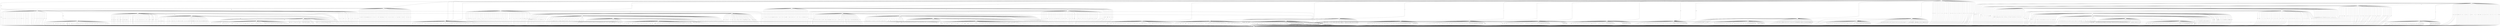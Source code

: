 digraph {
    0 [ label = "d" ]
    1 [ label = "l" ]
    2 [ label = "J" ]
    3 [ label = "e" ]
    4 [ label = "b" ]
    5 [ label = "a" ]
    6 [peripheries=2,  label = "A" ]
    7 [ label = "_" ]
    8 [ label = "^" ]
    9 [ label = "L" ]
    10 [ label = "X" ]
    11 [ label = "S" ]
    12 [ label = "f" ]
    13 [ label = "H" ]
    14 [ label = "E" ]
    15 [ label = "F" ]
    16 [ label = "K" ]
    17 [ label = "`" ]
    18 [ label = "j" ]
    19 [ label = "i" ]
    20 [ label = "V" ]
    21 [ label = "\\" ]
    22 [ label = "W" ]
    23 [ label = "O" ]
    24 [ label = "G" ]
    25 [ label = "N" ]
    26 [ label = "R" ]
    27 [ label = "I" ]
    28 [ label = "c" ]
    29 [ label = "k" ]
    30 [ label = "P" ]
    31 [ label = "T" ]
    32 [ label = "[" ]
    33 [ label = "D" ]
    34 [ label = "h" ]
    35 [ label = "g" ]
    36 [ label = "C" ]
    37 [ label = "U" ]
    38 [ label = "Z" ]
    39 [ label = "Y" ]
    40 [ label = "]" ]
    41 [ label = "M" ]
    42 [ label = "Q" ]
    43 [ label = "B" ]
    0 -> 1 [ label = "f" ]
    0 -> 1 [ label = "o" ]
    0 -> 1 [ label = "6" ]
    0 -> 1 [ label = "=" ]
    0 -> 1 [ label = "14" ]
    0 -> 1 [ label = "9" ]
    0 -> 1 [ label = "A-Z" ]
    0 -> 1 [ label = "n" ]
    0 -> 1 [ label = "	" ]
    0 -> 1 [ label = ";" ]
    0 -> 1 [ label = ")" ]
    0 -> 2 [ label = "0-9" ]
    0 -> 1 [ label = "11" ]
    0 -> 1 [ label = "/" ]
    0 -> 3 [ label = "-" ]
    0 -> 1 [ label = "4" ]
    0 -> 1 [ label = "i" ]
    0 -> 1 [ label = "l" ]
    0 -> 1 [ label = "\l" ]
    0 -> 1 [ label = "}" ]
    0 -> 1 [ label = "15" ]
    0 -> 1 [ label = "w" ]
    0 -> 1 [ label = "s" ]
    0 -> 1 [ label = "M" ]
    0 -> 1 [ label = " " ]
    0 -> 1 [ label = "r" ]
    0 -> 1 [ label = "{" ]
    0 -> 1 [ label = "2" ]
    0 -> 1 [ label = "5" ]
    0 -> 1 [ label = "3" ]
    0 -> 1 [ label = "17" ]
    0 -> 1 [ label = "(" ]
    0 -> 1 [ label = "h" ]
    0 -> 1 [ label = "16" ]
    0 -> 1 [ label = "13" ]
    0 -> 1 [ label = "." ]
    0 -> 1 [ label = "8" ]
    0 -> 1 [ label = "_" ]
    0 -> 1 [ label = "12" ]
    0 -> 1 [ label = "\"" ]
    0 -> 1 [ label = "7" ]
    0 -> 1 [ label = "e" ]
    0 -> 1 [ label = "t" ]
    0 -> 1 [ label = "g" ]
    0 -> 1 [ label = "10" ]
    0 -> 1 [ label = "a-z" ]
    0 -> 1 [ label = "u" ]
    0 -> 1 [ label = "0" ]
    0 -> 1 [ label = "E" ]
    0 -> 1 [ label = "1" ]
    2 -> 1 [ label = "M" ]
    2 -> 1 [ label = "6" ]
    2 -> 1 [ label = "{" ]
    2 -> 1 [ label = "2" ]
    2 -> 1 [ label = "/" ]
    2 -> 1 [ label = "13" ]
    2 -> 6 [ label = "3" ]
    2 -> 1 [ label = "=" ]
    2 -> 1 [ label = "7" ]
    2 -> 1 [ label = "9" ]
    2 -> 1 [ label = "a-z" ]
    2 -> 1 [ label = "4" ]
    2 -> 1 [ label = "0" ]
    2 -> 1 [ label = "E" ]
    2 -> 1 [ label = "\"" ]
    2 -> 1 [ label = "8" ]
    2 -> 1 [ label = "h" ]
    2 -> 1 [ label = "n" ]
    2 -> 1 [ label = "17" ]
    2 -> 1 [ label = "w" ]
    2 -> 1 [ label = "g" ]
    2 -> 1 [ label = "11" ]
    2 -> 1 [ label = "(" ]
    2 -> 1 [ label = "	" ]
    2 -> 1 [ label = "s" ]
    2 -> 1 [ label = "f" ]
    2 -> 1 [ label = "\l" ]
    2 -> 1 [ label = ")" ]
    2 -> 1 [ label = "o" ]
    2 -> 1 [ label = "10" ]
    2 -> 1 [ label = " " ]
    2 -> 1 [ label = "i" ]
    2 -> 1 [ label = "t" ]
    2 -> 1 [ label = "_" ]
    2 -> 1 [ label = "16" ]
    2 -> 1 [ label = "A-Z" ]
    2 -> 1 [ label = "14" ]
    2 -> 1 [ label = "u" ]
    2 -> 1 [ label = "r" ]
    2 -> 1 [ label = "15" ]
    2 -> 1 [ label = "e" ]
    2 -> 1 [ label = "-" ]
    2 -> 1 [ label = "l" ]
    2 -> 1 [ label = "12" ]
    2 -> 1 [ label = "1" ]
    2 -> 1 [ label = ";" ]
    2 -> 1 [ label = "5" ]
    2 -> 1 [ label = "." ]
    2 -> 1 [ label = "}" ]
    2 -> 2 [ label = "0-9" ]
    3 -> 1 [ label = "h" ]
    3 -> 1 [ label = "E" ]
    3 -> 1 [ label = "l" ]
    3 -> 1 [ label = "." ]
    3 -> 1 [ label = "_" ]
    3 -> 1 [ label = "\l" ]
    3 -> 1 [ label = "6" ]
    3 -> 1 [ label = "9" ]
    3 -> 1 [ label = "2" ]
    3 -> 1 [ label = "17" ]
    3 -> 1 [ label = "8" ]
    3 -> 1 [ label = "14" ]
    3 -> 1 [ label = "11" ]
    3 -> 2 [ label = "0-9" ]
    3 -> 1 [ label = "\"" ]
    3 -> 1 [ label = "13" ]
    3 -> 1 [ label = "5" ]
    3 -> 1 [ label = ")" ]
    3 -> 1 [ label = "f" ]
    3 -> 1 [ label = "o" ]
    3 -> 1 [ label = "i" ]
    3 -> 1 [ label = "r" ]
    3 -> 1 [ label = "(" ]
    3 -> 1 [ label = "{" ]
    3 -> 1 [ label = "/" ]
    3 -> 1 [ label = "t" ]
    3 -> 1 [ label = "A-Z" ]
    3 -> 1 [ label = "n" ]
    3 -> 1 [ label = "10" ]
    3 -> 1 [ label = " " ]
    3 -> 1 [ label = "7" ]
    3 -> 1 [ label = "a-z" ]
    3 -> 1 [ label = "e" ]
    3 -> 1 [ label = "M" ]
    3 -> 1 [ label = "-" ]
    3 -> 1 [ label = "3" ]
    3 -> 1 [ label = "1" ]
    3 -> 1 [ label = "u" ]
    3 -> 1 [ label = "12" ]
    3 -> 1 [ label = "g" ]
    3 -> 1 [ label = "15" ]
    3 -> 1 [ label = "4" ]
    3 -> 1 [ label = "s" ]
    3 -> 1 [ label = "=" ]
    3 -> 1 [ label = "16" ]
    3 -> 1 [ label = "0" ]
    3 -> 1 [ label = "	" ]
    3 -> 1 [ label = "}" ]
    3 -> 1 [ label = ";" ]
    3 -> 1 [ label = "w" ]
    4 -> 1 [ label = "13" ]
    4 -> 1 [ label = "8" ]
    4 -> 1 [ label = "14" ]
    4 -> 1 [ label = "A-Z" ]
    4 -> 1 [ label = "-" ]
    4 -> 1 [ label = "10" ]
    4 -> 1 [ label = "w" ]
    4 -> 1 [ label = "t" ]
    4 -> 1 [ label = "e" ]
    4 -> 1 [ label = "1" ]
    4 -> 1 [ label = ")" ]
    4 -> 1 [ label = "s" ]
    4 -> 1 [ label = "2" ]
    4 -> 1 [ label = "11" ]
    4 -> 1 [ label = "\l" ]
    4 -> 1 [ label = "4" ]
    4 -> 1 [ label = "o" ]
    4 -> 1 [ label = "E" ]
    4 -> 1 [ label = "(" ]
    4 -> 1 [ label = "5" ]
    4 -> 1 [ label = "=" ]
    4 -> 1 [ label = "l" ]
    4 -> 1 [ label = "6" ]
    4 -> 1 [ label = "17" ]
    4 -> 1 [ label = "h" ]
    4 -> 1 [ label = "f" ]
    4 -> 1 [ label = "12" ]
    4 -> 1 [ label = "_" ]
    4 -> 1 [ label = "a-z" ]
    4 -> 1 [ label = "g" ]
    4 -> 1 [ label = "	" ]
    4 -> 1 [ label = "0" ]
    4 -> 1 [ label = "3" ]
    4 -> 1 [ label = "15" ]
    4 -> 5 [ label = "n" ]
    4 -> 1 [ label = "9" ]
    4 -> 1 [ label = ";" ]
    4 -> 1 [ label = "r" ]
    4 -> 1 [ label = "M" ]
    4 -> 1 [ label = "i" ]
    4 -> 1 [ label = "u" ]
    4 -> 1 [ label = " " ]
    4 -> 1 [ label = "7" ]
    4 -> 1 [ label = "/" ]
    4 -> 1 [ label = "}" ]
    4 -> 1 [ label = "16" ]
    4 -> 1 [ label = "0-9" ]
    4 -> 1 [ label = "." ]
    4 -> 1 [ label = "\"" ]
    4 -> 1 [ label = "{" ]
    5 -> 1 [ label = "l" ]
    5 -> 1 [ label = "=" ]
    5 -> 1 [ label = "M" ]
    5 -> 1 [ label = "16" ]
    5 -> 1 [ label = "15" ]
    5 -> 1 [ label = "11" ]
    5 -> 1 [ label = "17" ]
    5 -> 1 [ label = "\"" ]
    5 -> 1 [ label = "h" ]
    5 -> 1 [ label = "14" ]
    5 -> 1 [ label = "e" ]
    5 -> 1 [ label = "(" ]
    5 -> 1 [ label = "t" ]
    5 -> 1 [ label = "4" ]
    5 -> 1 [ label = "\l" ]
    5 -> 1 [ label = "-" ]
    5 -> 1 [ label = "s" ]
    5 -> 1 [ label = "r" ]
    5 -> 1 [ label = "{" ]
    5 -> 1 [ label = "	" ]
    5 -> 1 [ label = " " ]
    5 -> 1 [ label = "f" ]
    5 -> 1 [ label = "}" ]
    5 -> 1 [ label = "A-Z" ]
    5 -> 1 [ label = "." ]
    5 -> 1 [ label = "0-9" ]
    5 -> 1 [ label = "6" ]
    5 -> 1 [ label = "12" ]
    5 -> 1 [ label = "2" ]
    5 -> 1 [ label = "u" ]
    5 -> 1 [ label = "10" ]
    5 -> 1 [ label = ";" ]
    5 -> 1 [ label = "8" ]
    5 -> 1 [ label = "a-z" ]
    5 -> 1 [ label = "_" ]
    5 -> 1 [ label = ")" ]
    5 -> 1 [ label = "w" ]
    5 -> 17 [ label = "o" ]
    5 -> 1 [ label = "E" ]
    5 -> 1 [ label = "7" ]
    5 -> 1 [ label = "g" ]
    5 -> 1 [ label = "9" ]
    5 -> 1 [ label = "13" ]
    5 -> 1 [ label = "/" ]
    5 -> 1 [ label = "1" ]
    5 -> 1 [ label = "0" ]
    5 -> 1 [ label = "n" ]
    5 -> 1 [ label = "3" ]
    5 -> 1 [ label = "i" ]
    5 -> 1 [ label = "5" ]
    6 -> 1 [ label = "6" ]
    6 -> 1 [ label = "1" ]
    6 -> 1 [ label = "	" ]
    6 -> 1 [ label = "5" ]
    6 -> 1 [ label = ";" ]
    6 -> 1 [ label = "\"" ]
    6 -> 1 [ label = "13" ]
    6 -> 1 [ label = "14" ]
    6 -> 1 [ label = "11" ]
    6 -> 1 [ label = "0" ]
    6 -> 1 [ label = "e" ]
    6 -> 1 [ label = "-" ]
    6 -> 1 [ label = "=" ]
    6 -> 1 [ label = "a-z" ]
    6 -> 1 [ label = "}" ]
    6 -> 1 [ label = "\l" ]
    6 -> 1 [ label = "n" ]
    6 -> 1 [ label = "(" ]
    6 -> 1 [ label = "_" ]
    6 -> 1 [ label = "8" ]
    6 -> 1 [ label = "w" ]
    6 -> 1 [ label = "t" ]
    6 -> 1 [ label = "9" ]
    6 -> 1 [ label = "i" ]
    6 -> 1 [ label = "." ]
    6 -> 1 [ label = "2" ]
    6 -> 1 [ label = "o" ]
    6 -> 1 [ label = "E" ]
    6 -> 1 [ label = "/" ]
    6 -> 1 [ label = "s" ]
    6 -> 1 [ label = "16" ]
    6 -> 1 [ label = "10" ]
    6 -> 1 [ label = "17" ]
    6 -> 1 [ label = "3" ]
    6 -> 1 [ label = "A-Z" ]
    6 -> 1 [ label = " " ]
    6 -> 1 [ label = "h" ]
    6 -> 1 [ label = "l" ]
    6 -> 1 [ label = "{" ]
    6 -> 1 [ label = "r" ]
    6 -> 1 [ label = ")" ]
    6 -> 1 [ label = "g" ]
    6 -> 1 [ label = "M" ]
    6 -> 1 [ label = "4" ]
    6 -> 1 [ label = "f" ]
    6 -> 1 [ label = "7" ]
    6 -> 1 [ label = "12" ]
    6 -> 1 [ label = "0-9" ]
    6 -> 1 [ label = "15" ]
    6 -> 1 [ label = "u" ]
    7 -> 1 [ label = "\l" ]
    7 -> 1 [ label = "s" ]
    7 -> 1 [ label = "f" ]
    7 -> 1 [ label = "12" ]
    7 -> 1 [ label = "	" ]
    7 -> 1 [ label = " " ]
    7 -> 1 [ label = "u" ]
    7 -> 1 [ label = "16" ]
    7 -> 1 [ label = "8" ]
    7 -> 1 [ label = "n" ]
    7 -> 1 [ label = "}" ]
    7 -> 1 [ label = "r" ]
    7 -> 1 [ label = "(" ]
    7 -> 1 [ label = "t" ]
    7 -> 1 [ label = "10" ]
    7 -> 1 [ label = "6" ]
    7 -> 1 [ label = "A-Z" ]
    7 -> 1 [ label = "\"" ]
    7 -> 1 [ label = "o" ]
    7 -> 1 [ label = "15" ]
    7 -> 1 [ label = "0-9" ]
    7 -> 1 [ label = "g" ]
    7 -> 1 [ label = "11" ]
    7 -> 1 [ label = "14" ]
    7 -> 1 [ label = "1" ]
    7 -> 1 [ label = "13" ]
    7 -> 1 [ label = ";" ]
    7 -> 1 [ label = "_" ]
    7 -> 1 [ label = "." ]
    7 -> 1 [ label = "{" ]
    7 -> 1 [ label = "E" ]
    7 -> 1 [ label = "l" ]
    7 -> 1 [ label = "-" ]
    7 -> 1 [ label = "4" ]
    7 -> 1 [ label = "0" ]
    7 -> 1 [ label = "h" ]
    7 -> 1 [ label = "a-z" ]
    7 -> 1 [ label = "7" ]
    7 -> 1 [ label = "2" ]
    7 -> 1 [ label = "i" ]
    7 -> 1 [ label = "=" ]
    7 -> 1 [ label = "/" ]
    7 -> 1 [ label = "w" ]
    7 -> 1 [ label = ")" ]
    7 -> 1 [ label = "9" ]
    7 -> 1 [ label = "M" ]
    7 -> 1 [ label = "5" ]
    7 -> 1 [ label = "3" ]
    7 -> 8 [ label = "e" ]
    7 -> 1 [ label = "17" ]
    8 -> 1 [ label = "E" ]
    8 -> 1 [ label = "10" ]
    8 -> 1 [ label = "2" ]
    8 -> 1 [ label = "{" ]
    8 -> 1 [ label = "i" ]
    8 -> 1 [ label = "=" ]
    8 -> 1 [ label = "12" ]
    8 -> 1 [ label = "w" ]
    8 -> 1 [ label = "\"" ]
    8 -> 1 [ label = "/" ]
    8 -> 1 [ label = "0" ]
    8 -> 1 [ label = "9" ]
    8 -> 1 [ label = "n" ]
    8 -> 1 [ label = "1" ]
    8 -> 1 [ label = "15" ]
    8 -> 1 [ label = "h" ]
    8 -> 1 [ label = "14" ]
    8 -> 1 [ label = "\l" ]
    8 -> 1 [ label = "s" ]
    8 -> 1 [ label = "	" ]
    8 -> 1 [ label = "e" ]
    8 -> 1 [ label = "5" ]
    8 -> 1 [ label = "11" ]
    8 -> 1 [ label = "o" ]
    8 -> 1 [ label = "17" ]
    8 -> 1 [ label = "u" ]
    8 -> 1 [ label = "t" ]
    8 -> 1 [ label = "}" ]
    8 -> 1 [ label = "(" ]
    8 -> 1 [ label = "6" ]
    8 -> 40 [ label = "M" ]
    8 -> 1 [ label = "7" ]
    8 -> 1 [ label = "_" ]
    8 -> 1 [ label = "4" ]
    8 -> 1 [ label = "-" ]
    8 -> 1 [ label = "g" ]
    8 -> 1 [ label = "r" ]
    8 -> 1 [ label = ")" ]
    8 -> 1 [ label = "a-z" ]
    8 -> 1 [ label = "A-Z" ]
    8 -> 1 [ label = "." ]
    8 -> 1 [ label = ";" ]
    8 -> 1 [ label = "16" ]
    8 -> 1 [ label = "3" ]
    8 -> 1 [ label = "l" ]
    8 -> 1 [ label = "0-9" ]
    8 -> 1 [ label = "f" ]
    8 -> 1 [ label = " " ]
    8 -> 1 [ label = "13" ]
    8 -> 1 [ label = "8" ]
    9 -> 1 [ label = "i" ]
    9 -> 1 [ label = "o" ]
    9 -> 1 [ label = "9" ]
    9 -> 1 [ label = "1" ]
    9 -> 1 [ label = "6" ]
    9 -> 1 [ label = "\"" ]
    9 -> 1 [ label = "u" ]
    9 -> 1 [ label = "M" ]
    9 -> 1 [ label = "4" ]
    9 -> 1 [ label = ")" ]
    9 -> 1 [ label = "\l" ]
    9 -> 1 [ label = "r" ]
    9 -> 1 [ label = "13" ]
    9 -> 1 [ label = "l" ]
    9 -> 1 [ label = "8" ]
    9 -> 1 [ label = "g" ]
    9 -> 1 [ label = "10" ]
    9 -> 9 [ label = "s" ]
    9 -> 1 [ label = "w" ]
    9 -> 1 [ label = "2" ]
    9 -> 1 [ label = "e" ]
    9 -> 1 [ label = "0" ]
    9 -> 1 [ label = "(" ]
    9 -> 1 [ label = "t" ]
    9 -> 1 [ label = "12" ]
    9 -> 1 [ label = ";" ]
    9 -> 1 [ label = "11" ]
    9 -> 1 [ label = "/" ]
    9 -> 1 [ label = "5" ]
    9 -> 1 [ label = "15" ]
    9 -> 6 [ label = "17" ]
    9 -> 1 [ label = "16" ]
    9 -> 1 [ label = "0-9" ]
    9 -> 1 [ label = "3" ]
    9 -> 1 [ label = "." ]
    9 -> 9 [ label = "	" ]
    9 -> 1 [ label = "h" ]
    9 -> 1 [ label = "A-Z" ]
    9 -> 9 [ label = " " ]
    9 -> 1 [ label = "}" ]
    9 -> 1 [ label = "{" ]
    9 -> 1 [ label = "f" ]
    9 -> 1 [ label = "=" ]
    9 -> 1 [ label = "14" ]
    9 -> 1 [ label = "a-z" ]
    9 -> 1 [ label = "_" ]
    9 -> 1 [ label = "n" ]
    9 -> 1 [ label = "-" ]
    9 -> 1 [ label = "7" ]
    9 -> 1 [ label = "E" ]
    10 -> 1 [ label = "15" ]
    10 -> 1 [ label = "	" ]
    10 -> 1 [ label = "5" ]
    10 -> 1 [ label = "u" ]
    10 -> 1 [ label = "}" ]
    10 -> 1 [ label = "0-9" ]
    10 -> 1 [ label = "r" ]
    10 -> 1 [ label = "E" ]
    10 -> 1 [ label = "6" ]
    10 -> 1 [ label = "a-z" ]
    10 -> 1 [ label = "o" ]
    10 -> 1 [ label = "n" ]
    10 -> 1 [ label = "13" ]
    10 -> 1 [ label = "7" ]
    10 -> 1 [ label = "-" ]
    10 -> 1 [ label = ")" ]
    10 -> 1 [ label = "." ]
    10 -> 1 [ label = ";" ]
    10 -> 1 [ label = "s" ]
    10 -> 1 [ label = "4" ]
    10 -> 1 [ label = "w" ]
    10 -> 1 [ label = "/" ]
    10 -> 1 [ label = "M" ]
    10 -> 1 [ label = "g" ]
    10 -> 1 [ label = "_" ]
    10 -> 1 [ label = "(" ]
    10 -> 1 [ label = "11" ]
    10 -> 1 [ label = "9" ]
    10 -> 1 [ label = "16" ]
    10 -> 1 [ label = "8" ]
    10 -> 1 [ label = "14" ]
    10 -> 1 [ label = "i" ]
    10 -> 1 [ label = "17" ]
    10 -> 1 [ label = " " ]
    10 -> 1 [ label = "0" ]
    10 -> 1 [ label = "\"" ]
    10 -> 1 [ label = "h" ]
    10 -> 1 [ label = "t" ]
    10 -> 1 [ label = "\l" ]
    10 -> 1 [ label = "12" ]
    10 -> 1 [ label = "1" ]
    10 -> 1 [ label = "=" ]
    10 -> 1 [ label = "{" ]
    10 -> 1 [ label = "l" ]
    10 -> 1 [ label = "A-Z" ]
    10 -> 11 [ label = "e" ]
    10 -> 1 [ label = "2" ]
    10 -> 1 [ label = "3" ]
    10 -> 1 [ label = "10" ]
    10 -> 1 [ label = "f" ]
    11 -> 1 [ label = "13" ]
    11 -> 1 [ label = "5" ]
    11 -> 1 [ label = "=" ]
    11 -> 1 [ label = "e" ]
    11 -> 1 [ label = "/" ]
    11 -> 1 [ label = "14" ]
    11 -> 1 [ label = "i" ]
    11 -> 1 [ label = "s" ]
    11 -> 1 [ label = "2" ]
    11 -> 1 [ label = "11" ]
    11 -> 1 [ label = "E" ]
    11 -> 1 [ label = " " ]
    11 -> 1 [ label = "_" ]
    11 -> 1 [ label = "{" ]
    11 -> 1 [ label = "1" ]
    11 -> 1 [ label = "9" ]
    11 -> 1 [ label = "4" ]
    11 -> 1 [ label = "0" ]
    11 -> 1 [ label = "}" ]
    11 -> 1 [ label = "l" ]
    11 -> 1 [ label = "0-9" ]
    11 -> 1 [ label = "t" ]
    11 -> 1 [ label = "." ]
    11 -> 1 [ label = "n" ]
    11 -> 1 [ label = "17" ]
    11 -> 1 [ label = ")" ]
    11 -> 1 [ label = "o" ]
    11 -> 1 [ label = "u" ]
    11 -> 1 [ label = "7" ]
    11 -> 6 [ label = "6" ]
    11 -> 1 [ label = "12" ]
    11 -> 1 [ label = "A-Z" ]
    11 -> 1 [ label = "	" ]
    11 -> 1 [ label = "h" ]
    11 -> 1 [ label = "\"" ]
    11 -> 1 [ label = "-" ]
    11 -> 1 [ label = "\l" ]
    11 -> 1 [ label = "f" ]
    11 -> 1 [ label = "16" ]
    11 -> 1 [ label = "w" ]
    11 -> 1 [ label = "15" ]
    11 -> 1 [ label = "g" ]
    11 -> 1 [ label = "8" ]
    11 -> 1 [ label = "M" ]
    11 -> 1 [ label = "r" ]
    11 -> 1 [ label = "(" ]
    11 -> 1 [ label = "10" ]
    11 -> 1 [ label = ";" ]
    11 -> 1 [ label = "3" ]
    11 -> 1 [ label = "a-z" ]
    12 -> 1 [ label = "/" ]
    12 -> 1 [ label = "10" ]
    12 -> 1 [ label = "-" ]
    12 -> 1 [ label = " " ]
    12 -> 1 [ label = "12" ]
    12 -> 1 [ label = "a-z" ]
    12 -> 1 [ label = "0-9" ]
    12 -> 1 [ label = "\"" ]
    12 -> 1 [ label = "{" ]
    12 -> 1 [ label = "u" ]
    12 -> 1 [ label = "w" ]
    12 -> 1 [ label = "0" ]
    12 -> 1 [ label = "	" ]
    12 -> 1 [ label = "8" ]
    12 -> 1 [ label = "6" ]
    12 -> 1 [ label = ")" ]
    12 -> 1 [ label = "=" ]
    12 -> 1 [ label = "7" ]
    12 -> 1 [ label = "g" ]
    12 -> 1 [ label = "2" ]
    12 -> 1 [ label = "15" ]
    12 -> 1 [ label = "h" ]
    12 -> 1 [ label = "f" ]
    12 -> 1 [ label = "3" ]
    12 -> 1 [ label = "s" ]
    12 -> 1 [ label = "E" ]
    12 -> 1 [ label = "M" ]
    12 -> 1 [ label = "r" ]
    12 -> 1 [ label = ";" ]
    12 -> 1 [ label = "5" ]
    12 -> 1 [ label = "l" ]
    12 -> 1 [ label = "9" ]
    12 -> 1 [ label = "17" ]
    12 -> 1 [ label = "o" ]
    12 -> 1 [ label = "}" ]
    12 -> 1 [ label = "14" ]
    12 -> 1 [ label = "\l" ]
    12 -> 1 [ label = "t" ]
    12 -> 1 [ label = "4" ]
    12 -> 1 [ label = "i" ]
    12 -> 1 [ label = "(" ]
    12 -> 1 [ label = "1" ]
    12 -> 1 [ label = "16" ]
    12 -> 1 [ label = "_" ]
    12 -> 1 [ label = "11" ]
    12 -> 1 [ label = "A-Z" ]
    12 -> 1 [ label = "." ]
    12 -> 13 [ label = "n" ]
    12 -> 1 [ label = "e" ]
    12 -> 1 [ label = "13" ]
    13 -> 1 [ label = "u" ]
    13 -> 1 [ label = "12" ]
    13 -> 1 [ label = "f" ]
    13 -> 1 [ label = "\l" ]
    13 -> 1 [ label = "5" ]
    13 -> 1 [ label = "/" ]
    13 -> 1 [ label = "9" ]
    13 -> 1 [ label = "16" ]
    13 -> 1 [ label = "(" ]
    13 -> 1 [ label = "e" ]
    13 -> 1 [ label = "3" ]
    13 -> 1 [ label = "i" ]
    13 -> 1 [ label = "=" ]
    13 -> 1 [ label = "1" ]
    13 -> 1 [ label = "0" ]
    13 -> 1 [ label = "o" ]
    13 -> 1 [ label = "t" ]
    13 -> 1 [ label = "10" ]
    13 -> 1 [ label = "8" ]
    13 -> 1 [ label = "l" ]
    13 -> 1 [ label = "6" ]
    13 -> 1 [ label = "2" ]
    13 -> 1 [ label = "a-z" ]
    13 -> 1 [ label = "g" ]
    13 -> 1 [ label = "14" ]
    13 -> 1 [ label = "11" ]
    13 -> 1 [ label = "E" ]
    13 -> 1 [ label = "_" ]
    13 -> 1 [ label = "-" ]
    13 -> 1 [ label = "13" ]
    13 -> 1 [ label = ";" ]
    13 -> 1 [ label = "}" ]
    13 -> 1 [ label = "w" ]
    13 -> 1 [ label = "15" ]
    13 -> 1 [ label = ")" ]
    13 -> 1 [ label = "	" ]
    13 -> 1 [ label = "{" ]
    13 -> 6 [ label = "4" ]
    13 -> 1 [ label = " " ]
    13 -> 1 [ label = "A-Z" ]
    13 -> 1 [ label = "." ]
    13 -> 1 [ label = "0-9" ]
    13 -> 1 [ label = "\"" ]
    13 -> 1 [ label = "n" ]
    13 -> 1 [ label = "s" ]
    13 -> 1 [ label = "7" ]
    13 -> 1 [ label = "17" ]
    13 -> 1 [ label = "M" ]
    13 -> 1 [ label = "r" ]
    13 -> 1 [ label = "h" ]
    14 -> 1 [ label = "15" ]
    14 -> 1 [ label = "5" ]
    14 -> 1 [ label = "/" ]
    14 -> 1 [ label = "r" ]
    14 -> 1 [ label = "h" ]
    14 -> 1 [ label = "f" ]
    14 -> 1 [ label = "o" ]
    14 -> 1 [ label = "7" ]
    14 -> 0 [ label = "E" ]
    14 -> 1 [ label = "a-z" ]
    14 -> 1 [ label = "M" ]
    14 -> 1 [ label = ")" ]
    14 -> 1 [ label = "s" ]
    14 -> 1 [ label = "4" ]
    14 -> 1 [ label = "13" ]
    14 -> 1 [ label = "1" ]
    14 -> 1 [ label = "u" ]
    14 -> 1 [ label = "16" ]
    14 -> 1 [ label = "6" ]
    14 -> 1 [ label = "A-Z" ]
    14 -> 1 [ label = "." ]
    14 -> 6 [ label = "2" ]
    14 -> 1 [ label = "	" ]
    14 -> 1 [ label = "11" ]
    14 -> 1 [ label = " " ]
    14 -> 1 [ label = "}" ]
    14 -> 1 [ label = "_" ]
    14 -> 1 [ label = "\"" ]
    14 -> 0 [ label = "e" ]
    14 -> 1 [ label = "-" ]
    14 -> 1 [ label = "8" ]
    14 -> 1 [ label = ";" ]
    14 -> 1 [ label = "g" ]
    14 -> 1 [ label = "=" ]
    14 -> 1 [ label = "0" ]
    14 -> 1 [ label = "n" ]
    14 -> 1 [ label = "{" ]
    14 -> 1 [ label = "\l" ]
    14 -> 1 [ label = "9" ]
    14 -> 1 [ label = "(" ]
    14 -> 1 [ label = "i" ]
    14 -> 1 [ label = "12" ]
    14 -> 1 [ label = "17" ]
    14 -> 1 [ label = "14" ]
    14 -> 1 [ label = "10" ]
    14 -> 1 [ label = "l" ]
    14 -> 1 [ label = "w" ]
    14 -> 1 [ label = "3" ]
    14 -> 1 [ label = "t" ]
    14 -> 14 [ label = "0-9" ]
    15 -> 1 [ label = "i" ]
    15 -> 1 [ label = "l" ]
    15 -> 1 [ label = "_" ]
    15 -> 1 [ label = "0-9" ]
    15 -> 1 [ label = "8" ]
    15 -> 1 [ label = "a-z" ]
    15 -> 1 [ label = "-" ]
    15 -> 1 [ label = "/" ]
    15 -> 1 [ label = "\l" ]
    15 -> 1 [ label = "9" ]
    15 -> 1 [ label = "(" ]
    15 -> 1 [ label = "A-Z" ]
    15 -> 1 [ label = "12" ]
    15 -> 1 [ label = "s" ]
    15 -> 1 [ label = "5" ]
    15 -> 1 [ label = "n" ]
    15 -> 1 [ label = "{" ]
    15 -> 1 [ label = "	" ]
    15 -> 1 [ label = " " ]
    15 -> 1 [ label = "M" ]
    15 -> 1 [ label = "2" ]
    15 -> 1 [ label = "14" ]
    15 -> 1 [ label = "w" ]
    15 -> 1 [ label = "13" ]
    15 -> 1 [ label = "17" ]
    15 -> 1 [ label = "f" ]
    15 -> 1 [ label = "10" ]
    15 -> 1 [ label = "11" ]
    15 -> 1 [ label = "3" ]
    15 -> 1 [ label = "7" ]
    15 -> 1 [ label = "6" ]
    15 -> 1 [ label = "0" ]
    15 -> 1 [ label = "\"" ]
    15 -> 1 [ label = "=" ]
    15 -> 1 [ label = "e" ]
    15 -> 1 [ label = "}" ]
    15 -> 1 [ label = "." ]
    15 -> 1 [ label = ";" ]
    15 -> 6 [ label = "15" ]
    15 -> 1 [ label = "h" ]
    15 -> 1 [ label = "t" ]
    15 -> 1 [ label = "o" ]
    15 -> 1 [ label = "u" ]
    15 -> 1 [ label = "16" ]
    15 -> 1 [ label = "1" ]
    15 -> 1 [ label = "E" ]
    15 -> 1 [ label = "r" ]
    15 -> 1 [ label = "g" ]
    15 -> 1 [ label = "4" ]
    15 -> 1 [ label = ")" ]
    16 -> 1 [ label = "=" ]
    16 -> 1 [ label = " " ]
    16 -> 1 [ label = "A-Z" ]
    16 -> 1 [ label = "\"" ]
    16 -> 1 [ label = "h" ]
    16 -> 1 [ label = "o" ]
    16 -> 1 [ label = "M" ]
    16 -> 1 [ label = "w" ]
    16 -> 1 [ label = ";" ]
    16 -> 1 [ label = "15" ]
    16 -> 1 [ label = "8" ]
    16 -> 1 [ label = "9" ]
    16 -> 1 [ label = "g" ]
    16 -> 1 [ label = "14" ]
    16 -> 1 [ label = "/" ]
    16 -> 1 [ label = "t" ]
    16 -> 1 [ label = "l" ]
    16 -> 1 [ label = "0-9" ]
    16 -> 1 [ label = "." ]
    16 -> 1 [ label = "13" ]
    16 -> 1 [ label = "12" ]
    16 -> 1 [ label = "0" ]
    16 -> 1 [ label = "4" ]
    16 -> 1 [ label = "-" ]
    16 -> 1 [ label = "_" ]
    16 -> 1 [ label = "11" ]
    16 -> 1 [ label = "}" ]
    16 -> 1 [ label = "n" ]
    16 -> 1 [ label = ")" ]
    16 -> 1 [ label = "e" ]
    16 -> 1 [ label = "	" ]
    16 -> 1 [ label = "1" ]
    16 -> 1 [ label = "2" ]
    16 -> 1 [ label = "E" ]
    16 -> 1 [ label = "5" ]
    16 -> 16 [ label = "\l" ]
    16 -> 1 [ label = "(" ]
    16 -> 1 [ label = "f" ]
    16 -> 1 [ label = "10" ]
    16 -> 1 [ label = "s" ]
    16 -> 1 [ label = "{" ]
    16 -> 1 [ label = "3" ]
    16 -> 6 [ label = "17" ]
    16 -> 1 [ label = "7" ]
    16 -> 1 [ label = "i" ]
    16 -> 1 [ label = "16" ]
    16 -> 1 [ label = "u" ]
    16 -> 1 [ label = "r" ]
    16 -> 1 [ label = "6" ]
    16 -> 1 [ label = "a-z" ]
    17 -> 1 [ label = "0-9" ]
    17 -> 1 [ label = "A-Z" ]
    17 -> 1 [ label = "\"" ]
    17 -> 1 [ label = "l" ]
    17 -> 1 [ label = "(" ]
    17 -> 1 [ label = "4" ]
    17 -> 1 [ label = "s" ]
    17 -> 1 [ label = "10" ]
    17 -> 1 [ label = "11" ]
    17 -> 1 [ label = ")" ]
    17 -> 1 [ label = "17" ]
    17 -> 1 [ label = "i" ]
    17 -> 7 [ label = "r" ]
    17 -> 1 [ label = "o" ]
    17 -> 1 [ label = "u" ]
    17 -> 1 [ label = "8" ]
    17 -> 1 [ label = " " ]
    17 -> 1 [ label = "a-z" ]
    17 -> 1 [ label = "e" ]
    17 -> 1 [ label = "E" ]
    17 -> 1 [ label = "-" ]
    17 -> 1 [ label = "7" ]
    17 -> 1 [ label = "0" ]
    17 -> 1 [ label = "_" ]
    17 -> 1 [ label = "3" ]
    17 -> 1 [ label = "6" ]
    17 -> 1 [ label = "14" ]
    17 -> 1 [ label = "M" ]
    17 -> 1 [ label = "t" ]
    17 -> 1 [ label = "f" ]
    17 -> 1 [ label = "{" ]
    17 -> 1 [ label = "1" ]
    17 -> 1 [ label = ";" ]
    17 -> 1 [ label = "\l" ]
    17 -> 1 [ label = "}" ]
    17 -> 1 [ label = "w" ]
    17 -> 1 [ label = "n" ]
    17 -> 1 [ label = "5" ]
    17 -> 1 [ label = "2" ]
    17 -> 1 [ label = "	" ]
    17 -> 1 [ label = "13" ]
    17 -> 1 [ label = "g" ]
    17 -> 1 [ label = "=" ]
    17 -> 1 [ label = "9" ]
    17 -> 1 [ label = "16" ]
    17 -> 1 [ label = "15" ]
    17 -> 1 [ label = "." ]
    17 -> 1 [ label = "/" ]
    17 -> 1 [ label = "12" ]
    17 -> 1 [ label = "h" ]
    18 -> 19 [ label = "e" ]
    18 -> 1 [ label = "s" ]
    18 -> 1 [ label = "14" ]
    18 -> 1 [ label = "\"" ]
    18 -> 1 [ label = "10" ]
    18 -> 1 [ label = "f" ]
    18 -> 1 [ label = "13" ]
    18 -> 1 [ label = "(" ]
    18 -> 1 [ label = "2" ]
    18 -> 1 [ label = "o" ]
    18 -> 1 [ label = "/" ]
    18 -> 1 [ label = "}" ]
    18 -> 1 [ label = "g" ]
    18 -> 1 [ label = "r" ]
    18 -> 1 [ label = "{" ]
    18 -> 1 [ label = "u" ]
    18 -> 1 [ label = "3" ]
    18 -> 1 [ label = "8" ]
    18 -> 1 [ label = "A-Z" ]
    18 -> 1 [ label = "E" ]
    18 -> 1 [ label = "w" ]
    18 -> 1 [ label = "h" ]
    18 -> 1 [ label = "11" ]
    18 -> 1 [ label = "	" ]
    18 -> 1 [ label = "=" ]
    18 -> 1 [ label = "l" ]
    18 -> 1 [ label = "7" ]
    18 -> 1 [ label = "6" ]
    18 -> 1 [ label = "." ]
    18 -> 1 [ label = "a-z" ]
    18 -> 1 [ label = "0-9" ]
    18 -> 1 [ label = "\l" ]
    18 -> 1 [ label = "i" ]
    18 -> 1 [ label = "16" ]
    18 -> 1 [ label = "-" ]
    18 -> 1 [ label = "12" ]
    18 -> 1 [ label = "t" ]
    18 -> 1 [ label = "5" ]
    18 -> 1 [ label = ")" ]
    18 -> 1 [ label = ";" ]
    18 -> 1 [ label = "0" ]
    18 -> 1 [ label = " " ]
    18 -> 1 [ label = "9" ]
    18 -> 1 [ label = "_" ]
    18 -> 1 [ label = "1" ]
    18 -> 1 [ label = "M" ]
    18 -> 1 [ label = "15" ]
    18 -> 1 [ label = "4" ]
    18 -> 1 [ label = "n" ]
    18 -> 1 [ label = "17" ]
    19 -> 1 [ label = "h" ]
    19 -> 1 [ label = "-" ]
    19 -> 1 [ label = "{" ]
    19 -> 1 [ label = "8" ]
    19 -> 1 [ label = "A-Z" ]
    19 -> 1 [ label = "." ]
    19 -> 1 [ label = "o" ]
    19 -> 1 [ label = "i" ]
    19 -> 1 [ label = "}" ]
    19 -> 1 [ label = "\"" ]
    19 -> 1 [ label = "0" ]
    19 -> 1 [ label = "a-z" ]
    19 -> 1 [ label = "E" ]
    19 -> 1 [ label = "f" ]
    19 -> 1 [ label = "_" ]
    19 -> 1 [ label = "e" ]
    19 -> 1 [ label = "13" ]
    19 -> 1 [ label = "5" ]
    19 -> 1 [ label = "10" ]
    19 -> 1 [ label = " " ]
    19 -> 1 [ label = "(" ]
    19 -> 1 [ label = "=" ]
    19 -> 1 [ label = "l" ]
    19 -> 1 [ label = "14" ]
    19 -> 1 [ label = "0-9" ]
    19 -> 1 [ label = "\l" ]
    19 -> 1 [ label = ")" ]
    19 -> 1 [ label = "15" ]
    19 -> 1 [ label = "3" ]
    19 -> 1 [ label = ";" ]
    19 -> 1 [ label = "6" ]
    19 -> 1 [ label = "4" ]
    19 -> 1 [ label = "r" ]
    19 -> 1 [ label = "1" ]
    19 -> 1 [ label = "11" ]
    19 -> 1 [ label = "n" ]
    19 -> 1 [ label = "w" ]
    19 -> 1 [ label = "M" ]
    19 -> 1 [ label = "7" ]
    19 -> 1 [ label = "s" ]
    19 -> 1 [ label = "g" ]
    19 -> 1 [ label = "	" ]
    19 -> 1 [ label = "/" ]
    19 -> 34 [ label = "t" ]
    19 -> 1 [ label = "2" ]
    19 -> 1 [ label = "17" ]
    19 -> 1 [ label = "12" ]
    19 -> 1 [ label = "9" ]
    19 -> 1 [ label = "16" ]
    19 -> 1 [ label = "u" ]
    20 -> 1 [ label = "f" ]
    20 -> 1 [ label = "M" ]
    20 -> 1 [ label = "9" ]
    20 -> 1 [ label = "." ]
    20 -> 1 [ label = "n" ]
    20 -> 1 [ label = "e" ]
    20 -> 1 [ label = "1" ]
    20 -> 1 [ label = "h" ]
    20 -> 9 [ label = " " ]
    20 -> 21 [ label = "/" ]
    20 -> 1 [ label = "_" ]
    20 -> 1 [ label = "14" ]
    20 -> 22 [ label = "-" ]
    20 -> 1 [ label = "10" ]
    20 -> 1 [ label = "l" ]
    20 -> 1 [ label = "7" ]
    20 -> 9 [ label = "s" ]
    20 -> 1 [ label = "15" ]
    20 -> 1 [ label = "13" ]
    20 -> 23 [ label = "=" ]
    20 -> 16 [ label = "\l" ]
    20 -> 1 [ label = "5" ]
    20 -> 24 [ label = "{" ]
    20 -> 1 [ label = "g" ]
    20 -> 1 [ label = "u" ]
    20 -> 1 [ label = "4" ]
    20 -> 25 [ label = "}" ]
    20 -> 26 [ label = ")" ]
    20 -> 1 [ label = "16" ]
    20 -> 1 [ label = "6" ]
    20 -> 1 [ label = "t" ]
    20 -> 15 [ label = ";" ]
    20 -> 1 [ label = "E" ]
    20 -> 27 [ label = "(" ]
    20 -> 1 [ label = "12" ]
    20 -> 1 [ label = "0" ]
    20 -> 28 [ label = "i" ]
    20 -> 1 [ label = "11" ]
    20 -> 1 [ label = "17" ]
    20 -> 29 [ label = "\"" ]
    20 -> 30 [ label = "a-z" ]
    20 -> 31 [ label = "0-9" ]
    20 -> 1 [ label = "8" ]
    20 -> 1 [ label = "3" ]
    20 -> 18 [ label = "r" ]
    20 -> 1 [ label = "2" ]
    20 -> 9 [ label = "	" ]
    20 -> 30 [ label = "A-Z" ]
    20 -> 32 [ label = "w" ]
    20 -> 1 [ label = "o" ]
    21 -> 1 [ label = "10" ]
    21 -> 1 [ label = "E" ]
    21 -> 1 [ label = "6" ]
    21 -> 1 [ label = "0" ]
    21 -> 1 [ label = "13" ]
    21 -> 1 [ label = "-" ]
    21 -> 1 [ label = "}" ]
    21 -> 1 [ label = ";" ]
    21 -> 1 [ label = "=" ]
    21 -> 1 [ label = "s" ]
    21 -> 1 [ label = ")" ]
    21 -> 1 [ label = "2" ]
    21 -> 1 [ label = "(" ]
    21 -> 1 [ label = "i" ]
    21 -> 1 [ label = "l" ]
    21 -> 1 [ label = "17" ]
    21 -> 1 [ label = "5" ]
    21 -> 1 [ label = "15" ]
    21 -> 1 [ label = "3" ]
    21 -> 1 [ label = "\l" ]
    21 -> 1 [ label = "	" ]
    21 -> 1 [ label = "h" ]
    21 -> 1 [ label = "4" ]
    21 -> 1 [ label = "12" ]
    21 -> 1 [ label = "16" ]
    21 -> 1 [ label = "8" ]
    21 -> 1 [ label = "9" ]
    21 -> 1 [ label = "r" ]
    21 -> 1 [ label = "t" ]
    21 -> 1 [ label = "14" ]
    21 -> 1 [ label = "a-z" ]
    21 -> 1 [ label = "M" ]
    21 -> 1 [ label = "0-9" ]
    21 -> 1 [ label = "." ]
    21 -> 1 [ label = "\"" ]
    21 -> 1 [ label = "n" ]
    21 -> 1 [ label = "7" ]
    21 -> 1 [ label = "e" ]
    21 -> 1 [ label = " " ]
    21 -> 1 [ label = "w" ]
    21 -> 42 [ label = "/" ]
    21 -> 1 [ label = "A-Z" ]
    21 -> 1 [ label = "o" ]
    21 -> 1 [ label = "11" ]
    21 -> 1 [ label = "_" ]
    21 -> 1 [ label = "f" ]
    21 -> 1 [ label = "{" ]
    21 -> 1 [ label = "1" ]
    21 -> 1 [ label = "u" ]
    21 -> 1 [ label = "g" ]
    22 -> 1 [ label = "h" ]
    22 -> 1 [ label = "." ]
    22 -> 1 [ label = "t" ]
    22 -> 1 [ label = "n" ]
    22 -> 1 [ label = "o" ]
    22 -> 1 [ label = "{" ]
    22 -> 1 [ label = "10" ]
    22 -> 1 [ label = " " ]
    22 -> 1 [ label = "_" ]
    22 -> 1 [ label = ";" ]
    22 -> 1 [ label = "g" ]
    22 -> 1 [ label = "8" ]
    22 -> 1 [ label = "16" ]
    22 -> 1 [ label = "\l" ]
    22 -> 1 [ label = "7" ]
    22 -> 1 [ label = "11" ]
    22 -> 1 [ label = "f" ]
    22 -> 1 [ label = "	" ]
    22 -> 1 [ label = "}" ]
    22 -> 1 [ label = "s" ]
    22 -> 1 [ label = "=" ]
    22 -> 1 [ label = "r" ]
    22 -> 1 [ label = "5" ]
    22 -> 1 [ label = "2" ]
    22 -> 1 [ label = "15" ]
    22 -> 1 [ label = "/" ]
    22 -> 1 [ label = "w" ]
    22 -> 1 [ label = "E" ]
    22 -> 1 [ label = "17" ]
    22 -> 1 [ label = "1" ]
    22 -> 1 [ label = "9" ]
    22 -> 1 [ label = "14" ]
    22 -> 1 [ label = "A-Z" ]
    22 -> 1 [ label = "13" ]
    22 -> 1 [ label = "0" ]
    22 -> 1 [ label = "3" ]
    22 -> 1 [ label = "l" ]
    22 -> 1 [ label = "i" ]
    22 -> 1 [ label = "4" ]
    22 -> 1 [ label = "e" ]
    22 -> 1 [ label = ")" ]
    22 -> 1 [ label = "\"" ]
    22 -> 1 [ label = "12" ]
    22 -> 1 [ label = "(" ]
    22 -> 1 [ label = "M" ]
    22 -> 1 [ label = "6" ]
    22 -> 31 [ label = "0-9" ]
    22 -> 1 [ label = "a-z" ]
    22 -> 1 [ label = "u" ]
    22 -> 1 [ label = "-" ]
    23 -> 1 [ label = "n" ]
    23 -> 1 [ label = "13" ]
    23 -> 1 [ label = "15" ]
    23 -> 1 [ label = "e" ]
    23 -> 1 [ label = "5" ]
    23 -> 1 [ label = " " ]
    23 -> 1 [ label = "r" ]
    23 -> 1 [ label = "f" ]
    23 -> 1 [ label = "i" ]
    23 -> 1 [ label = "0-9" ]
    23 -> 1 [ label = "(" ]
    23 -> 1 [ label = "0" ]
    23 -> 1 [ label = "17" ]
    23 -> 1 [ label = "E" ]
    23 -> 1 [ label = "_" ]
    23 -> 1 [ label = "." ]
    23 -> 1 [ label = "16" ]
    23 -> 1 [ label = "4" ]
    23 -> 1 [ label = ")" ]
    23 -> 1 [ label = "w" ]
    23 -> 1 [ label = "	" ]
    23 -> 1 [ label = "o" ]
    23 -> 1 [ label = "{" ]
    23 -> 1 [ label = "t" ]
    23 -> 1 [ label = "s" ]
    23 -> 1 [ label = "g" ]
    23 -> 1 [ label = ";" ]
    23 -> 1 [ label = "}" ]
    23 -> 1 [ label = "8" ]
    23 -> 6 [ label = "9" ]
    23 -> 1 [ label = "6" ]
    23 -> 1 [ label = "\l" ]
    23 -> 1 [ label = "11" ]
    23 -> 1 [ label = "l" ]
    23 -> 1 [ label = "/" ]
    23 -> 1 [ label = "2" ]
    23 -> 1 [ label = "7" ]
    23 -> 1 [ label = "12" ]
    23 -> 1 [ label = "h" ]
    23 -> 1 [ label = "14" ]
    23 -> 1 [ label = "3" ]
    23 -> 1 [ label = "A-Z" ]
    23 -> 1 [ label = "u" ]
    23 -> 1 [ label = "-" ]
    23 -> 36 [ label = "=" ]
    23 -> 1 [ label = "M" ]
    23 -> 1 [ label = "\"" ]
    23 -> 1 [ label = "10" ]
    23 -> 1 [ label = "a-z" ]
    23 -> 1 [ label = "1" ]
    24 -> 1 [ label = "u" ]
    24 -> 1 [ label = "-" ]
    24 -> 1 [ label = "17" ]
    24 -> 1 [ label = "t" ]
    24 -> 1 [ label = "h" ]
    24 -> 1 [ label = "\"" ]
    24 -> 1 [ label = "\l" ]
    24 -> 1 [ label = "2" ]
    24 -> 1 [ label = "15" ]
    24 -> 1 [ label = "8" ]
    24 -> 1 [ label = "a-z" ]
    24 -> 1 [ label = "(" ]
    24 -> 1 [ label = ";" ]
    24 -> 1 [ label = "=" ]
    24 -> 1 [ label = "10" ]
    24 -> 1 [ label = "o" ]
    24 -> 1 [ label = "16" ]
    24 -> 1 [ label = "A-Z" ]
    24 -> 1 [ label = "E" ]
    24 -> 6 [ label = "11" ]
    24 -> 1 [ label = "14" ]
    24 -> 1 [ label = "i" ]
    24 -> 1 [ label = ")" ]
    24 -> 1 [ label = "13" ]
    24 -> 1 [ label = "7" ]
    24 -> 1 [ label = "{" ]
    24 -> 1 [ label = "M" ]
    24 -> 1 [ label = "w" ]
    24 -> 1 [ label = "l" ]
    24 -> 1 [ label = "5" ]
    24 -> 1 [ label = "s" ]
    24 -> 1 [ label = "/" ]
    24 -> 1 [ label = "4" ]
    24 -> 1 [ label = "0" ]
    24 -> 1 [ label = "e" ]
    24 -> 1 [ label = " " ]
    24 -> 1 [ label = "	" ]
    24 -> 1 [ label = "12" ]
    24 -> 1 [ label = "0-9" ]
    24 -> 1 [ label = "6" ]
    24 -> 1 [ label = "9" ]
    24 -> 1 [ label = "n" ]
    24 -> 1 [ label = "f" ]
    24 -> 1 [ label = "}" ]
    24 -> 1 [ label = "1" ]
    24 -> 1 [ label = "r" ]
    24 -> 1 [ label = "g" ]
    24 -> 1 [ label = "_" ]
    24 -> 1 [ label = "." ]
    24 -> 1 [ label = "3" ]
    25 -> 1 [ label = "10" ]
    25 -> 1 [ label = "l" ]
    25 -> 1 [ label = "2" ]
    25 -> 1 [ label = "=" ]
    25 -> 1 [ label = "5" ]
    25 -> 1 [ label = "7" ]
    25 -> 6 [ label = "12" ]
    25 -> 1 [ label = "16" ]
    25 -> 1 [ label = "3" ]
    25 -> 1 [ label = "}" ]
    25 -> 1 [ label = "a-z" ]
    25 -> 1 [ label = "A-Z" ]
    25 -> 1 [ label = "." ]
    25 -> 1 [ label = "8" ]
    25 -> 1 [ label = "\"" ]
    25 -> 1 [ label = "_" ]
    25 -> 1 [ label = "(" ]
    25 -> 1 [ label = "11" ]
    25 -> 1 [ label = "{" ]
    25 -> 1 [ label = "g" ]
    25 -> 1 [ label = "w" ]
    25 -> 1 [ label = "13" ]
    25 -> 1 [ label = "17" ]
    25 -> 1 [ label = "r" ]
    25 -> 1 [ label = "f" ]
    25 -> 1 [ label = ")" ]
    25 -> 1 [ label = "/" ]
    25 -> 1 [ label = "M" ]
    25 -> 1 [ label = "\l" ]
    25 -> 1 [ label = " " ]
    25 -> 1 [ label = "6" ]
    25 -> 1 [ label = "0" ]
    25 -> 1 [ label = "-" ]
    25 -> 1 [ label = "0-9" ]
    25 -> 1 [ label = "t" ]
    25 -> 1 [ label = "14" ]
    25 -> 1 [ label = "9" ]
    25 -> 1 [ label = "e" ]
    25 -> 1 [ label = "s" ]
    25 -> 1 [ label = "4" ]
    25 -> 1 [ label = ";" ]
    25 -> 1 [ label = "h" ]
    25 -> 1 [ label = "u" ]
    25 -> 1 [ label = "n" ]
    25 -> 1 [ label = "1" ]
    25 -> 1 [ label = "E" ]
    25 -> 1 [ label = "i" ]
    25 -> 1 [ label = "	" ]
    25 -> 1 [ label = "o" ]
    25 -> 1 [ label = "15" ]
    26 -> 1 [ label = "12" ]
    26 -> 1 [ label = "16" ]
    26 -> 1 [ label = "t" ]
    26 -> 1 [ label = "l" ]
    26 -> 1 [ label = "9" ]
    26 -> 1 [ label = "15" ]
    26 -> 1 [ label = ")" ]
    26 -> 1 [ label = "a-z" ]
    26 -> 1 [ label = "A-Z" ]
    26 -> 1 [ label = "\l" ]
    26 -> 1 [ label = "." ]
    26 -> 1 [ label = " " ]
    26 -> 1 [ label = "e" ]
    26 -> 1 [ label = "6" ]
    26 -> 1 [ label = "5" ]
    26 -> 1 [ label = "_" ]
    26 -> 1 [ label = "n" ]
    26 -> 1 [ label = "h" ]
    26 -> 1 [ label = "1" ]
    26 -> 1 [ label = "13" ]
    26 -> 1 [ label = "r" ]
    26 -> 1 [ label = "	" ]
    26 -> 1 [ label = "7" ]
    26 -> 1 [ label = "0" ]
    26 -> 1 [ label = "g" ]
    26 -> 1 [ label = "17" ]
    26 -> 1 [ label = "0-9" ]
    26 -> 1 [ label = "2" ]
    26 -> 1 [ label = "s" ]
    26 -> 1 [ label = "o" ]
    26 -> 1 [ label = "M" ]
    26 -> 1 [ label = ";" ]
    26 -> 1 [ label = "\"" ]
    26 -> 1 [ label = "=" ]
    26 -> 1 [ label = "-" ]
    26 -> 1 [ label = "10" ]
    26 -> 1 [ label = "3" ]
    26 -> 1 [ label = "}" ]
    26 -> 1 [ label = "{" ]
    26 -> 1 [ label = "8" ]
    26 -> 1 [ label = "(" ]
    26 -> 1 [ label = "11" ]
    26 -> 6 [ label = "14" ]
    26 -> 1 [ label = "4" ]
    26 -> 1 [ label = "/" ]
    26 -> 1 [ label = "u" ]
    26 -> 1 [ label = "w" ]
    26 -> 1 [ label = "f" ]
    26 -> 1 [ label = "E" ]
    26 -> 1 [ label = "i" ]
    27 -> 1 [ label = "A-Z" ]
    27 -> 1 [ label = "s" ]
    27 -> 1 [ label = "e" ]
    27 -> 1 [ label = "w" ]
    27 -> 1 [ label = "15" ]
    27 -> 1 [ label = "-" ]
    27 -> 1 [ label = "3" ]
    27 -> 1 [ label = "i" ]
    27 -> 1 [ label = "14" ]
    27 -> 1 [ label = "\"" ]
    27 -> 1 [ label = "12" ]
    27 -> 1 [ label = ")" ]
    27 -> 1 [ label = "_" ]
    27 -> 1 [ label = "a-z" ]
    27 -> 1 [ label = "o" ]
    27 -> 1 [ label = "h" ]
    27 -> 1 [ label = "10" ]
    27 -> 1 [ label = "2" ]
    27 -> 1 [ label = "." ]
    27 -> 1 [ label = "4" ]
    27 -> 1 [ label = "r" ]
    27 -> 1 [ label = "8" ]
    27 -> 1 [ label = "5" ]
    27 -> 1 [ label = "g" ]
    27 -> 1 [ label = "11" ]
    27 -> 1 [ label = "1" ]
    27 -> 1 [ label = "0-9" ]
    27 -> 1 [ label = "0" ]
    27 -> 1 [ label = "/" ]
    27 -> 1 [ label = "f" ]
    27 -> 1 [ label = "	" ]
    27 -> 1 [ label = "17" ]
    27 -> 1 [ label = "}" ]
    27 -> 1 [ label = "(" ]
    27 -> 1 [ label = "E" ]
    27 -> 1 [ label = "{" ]
    27 -> 1 [ label = "7" ]
    27 -> 1 [ label = "n" ]
    27 -> 1 [ label = "t" ]
    27 -> 1 [ label = "\l" ]
    27 -> 1 [ label = "9" ]
    27 -> 1 [ label = "l" ]
    27 -> 1 [ label = "M" ]
    27 -> 1 [ label = "=" ]
    27 -> 1 [ label = " " ]
    27 -> 6 [ label = "13" ]
    27 -> 1 [ label = "6" ]
    27 -> 1 [ label = "u" ]
    27 -> 1 [ label = ";" ]
    27 -> 1 [ label = "16" ]
    28 -> 1 [ label = "a-z" ]
    28 -> 43 [ label = "f" ]
    28 -> 1 [ label = "11" ]
    28 -> 1 [ label = "13" ]
    28 -> 1 [ label = "3" ]
    28 -> 1 [ label = "A-Z" ]
    28 -> 1 [ label = "0" ]
    28 -> 1 [ label = "9" ]
    28 -> 1 [ label = ")" ]
    28 -> 1 [ label = "=" ]
    28 -> 1 [ label = " " ]
    28 -> 1 [ label = "o" ]
    28 -> 1 [ label = "M" ]
    28 -> 1 [ label = "n" ]
    28 -> 4 [ label = "g" ]
    28 -> 1 [ label = "i" ]
    28 -> 1 [ label = "/" ]
    28 -> 1 [ label = "(" ]
    28 -> 1 [ label = "10" ]
    28 -> 1 [ label = "17" ]
    28 -> 1 [ label = "	" ]
    28 -> 1 [ label = "8" ]
    28 -> 1 [ label = "s" ]
    28 -> 1 [ label = "1" ]
    28 -> 1 [ label = "15" ]
    28 -> 1 [ label = "h" ]
    28 -> 1 [ label = "0-9" ]
    28 -> 1 [ label = "\l" ]
    28 -> 1 [ label = "w" ]
    28 -> 1 [ label = "t" ]
    28 -> 1 [ label = "14" ]
    28 -> 1 [ label = "r" ]
    28 -> 1 [ label = "6" ]
    28 -> 1 [ label = "e" ]
    28 -> 1 [ label = ";" ]
    28 -> 1 [ label = "5" ]
    28 -> 1 [ label = "l" ]
    28 -> 1 [ label = "2" ]
    28 -> 1 [ label = "-" ]
    28 -> 1 [ label = "{" ]
    28 -> 1 [ label = "7" ]
    28 -> 1 [ label = "\"" ]
    28 -> 1 [ label = "E" ]
    28 -> 1 [ label = "16" ]
    28 -> 1 [ label = "4" ]
    28 -> 1 [ label = "}" ]
    28 -> 1 [ label = "u" ]
    28 -> 1 [ label = "_" ]
    28 -> 1 [ label = "." ]
    28 -> 1 [ label = "12" ]
    29 -> 1 [ label = "." ]
    29 -> 1 [ label = "6" ]
    29 -> 1 [ label = "=" ]
    29 -> 1 [ label = "-" ]
    29 -> 1 [ label = "0-9" ]
    29 -> 1 [ label = "i" ]
    29 -> 1 [ label = "9" ]
    29 -> 1 [ label = "7" ]
    29 -> 1 [ label = "t" ]
    29 -> 1 [ label = " " ]
    29 -> 1 [ label = "8" ]
    29 -> 1 [ label = "{" ]
    29 -> 33 [ label = "\"" ]
    29 -> 1 [ label = ")" ]
    29 -> 1 [ label = ";" ]
    29 -> 1 [ label = "5" ]
    29 -> 1 [ label = "15" ]
    29 -> 1 [ label = "M" ]
    29 -> 1 [ label = "w" ]
    29 -> 1 [ label = "11" ]
    29 -> 1 [ label = "(" ]
    29 -> 1 [ label = "o" ]
    29 -> 1 [ label = "0" ]
    29 -> 1 [ label = "g" ]
    29 -> 1 [ label = "r" ]
    29 -> 1 [ label = "f" ]
    29 -> 1 [ label = "/" ]
    29 -> 1 [ label = "u" ]
    29 -> 1 [ label = "n" ]
    29 -> 1 [ label = "17" ]
    29 -> 1 [ label = "4" ]
    29 -> 1 [ label = "l" ]
    29 -> 1 [ label = "13" ]
    29 -> 1 [ label = "16" ]
    29 -> 1 [ label = "12" ]
    29 -> 1 [ label = "2" ]
    29 -> 1 [ label = "1" ]
    29 -> 1 [ label = "10" ]
    29 -> 1 [ label = "s" ]
    29 -> 1 [ label = "e" ]
    29 -> 1 [ label = "h" ]
    29 -> 1 [ label = "}" ]
    29 -> 1 [ label = "E" ]
    29 -> 1 [ label = "	" ]
    29 -> 1 [ label = "\l" ]
    29 -> 1 [ label = "14" ]
    29 -> 29 [ label = "a-z" ]
    29 -> 1 [ label = "_" ]
    29 -> 1 [ label = "3" ]
    29 -> 29 [ label = "A-Z" ]
    30 -> 1 [ label = "17" ]
    30 -> 1 [ label = "g" ]
    30 -> 1 [ label = "13" ]
    30 -> 1 [ label = "=" ]
    30 -> 1 [ label = "t" ]
    30 -> 1 [ label = "/" ]
    30 -> 1 [ label = "3" ]
    30 -> 1 [ label = "10" ]
    30 -> 1 [ label = "w" ]
    30 -> 30 [ label = "0-9" ]
    30 -> 1 [ label = "7" ]
    30 -> 1 [ label = ")" ]
    30 -> 1 [ label = "12" ]
    30 -> 1 [ label = ";" ]
    30 -> 1 [ label = "(" ]
    30 -> 1 [ label = "14" ]
    30 -> 1 [ label = "15" ]
    30 -> 1 [ label = "E" ]
    30 -> 1 [ label = "2" ]
    30 -> 1 [ label = "o" ]
    30 -> 1 [ label = "}" ]
    30 -> 30 [ label = "a-z" ]
    30 -> 1 [ label = "M" ]
    30 -> 30 [ label = "A-Z" ]
    30 -> 1 [ label = "\l" ]
    30 -> 1 [ label = "{" ]
    30 -> 1 [ label = "\"" ]
    30 -> 1 [ label = "." ]
    30 -> 1 [ label = "n" ]
    30 -> 1 [ label = "f" ]
    30 -> 1 [ label = " " ]
    30 -> 1 [ label = "-" ]
    30 -> 1 [ label = "1" ]
    30 -> 1 [ label = "r" ]
    30 -> 1 [ label = "i" ]
    30 -> 1 [ label = "u" ]
    30 -> 1 [ label = "l" ]
    30 -> 1 [ label = "6" ]
    30 -> 1 [ label = "5" ]
    30 -> 1 [ label = "11" ]
    30 -> 30 [ label = "_" ]
    30 -> 1 [ label = "8" ]
    30 -> 1 [ label = "0" ]
    30 -> 1 [ label = "e" ]
    30 -> 1 [ label = "h" ]
    30 -> 1 [ label = "9" ]
    30 -> 1 [ label = "	" ]
    30 -> 1 [ label = "4" ]
    30 -> 6 [ label = "16" ]
    30 -> 1 [ label = "s" ]
    31 -> 1 [ label = "4" ]
    31 -> 1 [ label = "w" ]
    31 -> 1 [ label = "7" ]
    31 -> 1 [ label = "a-z" ]
    31 -> 1 [ label = "(" ]
    31 -> 1 [ label = "{" ]
    31 -> 1 [ label = "\l" ]
    31 -> 1 [ label = "15" ]
    31 -> 1 [ label = "/" ]
    31 -> 1 [ label = "_" ]
    31 -> 1 [ label = "8" ]
    31 -> 6 [ label = "0" ]
    31 -> 1 [ label = "\"" ]
    31 -> 1 [ label = "3" ]
    31 -> 1 [ label = "n" ]
    31 -> 1 [ label = "13" ]
    31 -> 1 [ label = "f" ]
    31 -> 1 [ label = "14" ]
    31 -> 1 [ label = "E" ]
    31 -> 1 [ label = ")" ]
    31 -> 1 [ label = "i" ]
    31 -> 1 [ label = "s" ]
    31 -> 1 [ label = "r" ]
    31 -> 1 [ label = "2" ]
    31 -> 1 [ label = "M" ]
    31 -> 1 [ label = "10" ]
    31 -> 1 [ label = "l" ]
    31 -> 1 [ label = "o" ]
    31 -> 1 [ label = "}" ]
    31 -> 1 [ label = "h" ]
    31 -> 1 [ label = "A-Z" ]
    31 -> 14 [ label = "." ]
    31 -> 1 [ label = "11" ]
    31 -> 1 [ label = " " ]
    31 -> 1 [ label = "6" ]
    31 -> 1 [ label = "e" ]
    31 -> 1 [ label = "	" ]
    31 -> 1 [ label = "-" ]
    31 -> 1 [ label = "1" ]
    31 -> 1 [ label = ";" ]
    31 -> 1 [ label = "17" ]
    31 -> 1 [ label = "=" ]
    31 -> 1 [ label = "12" ]
    31 -> 37 [ label = "0-9" ]
    31 -> 1 [ label = "9" ]
    31 -> 1 [ label = "5" ]
    31 -> 1 [ label = "u" ]
    31 -> 1 [ label = "t" ]
    31 -> 1 [ label = "16" ]
    31 -> 1 [ label = "g" ]
    32 -> 1 [ label = ";" ]
    32 -> 1 [ label = "=" ]
    32 -> 1 [ label = "e" ]
    32 -> 1 [ label = "s" ]
    32 -> 1 [ label = "0-9" ]
    32 -> 1 [ label = "a-z" ]
    32 -> 1 [ label = "1" ]
    32 -> 1 [ label = "11" ]
    32 -> 1 [ label = "5" ]
    32 -> 1 [ label = "." ]
    32 -> 1 [ label = "i" ]
    32 -> 1 [ label = "w" ]
    32 -> 1 [ label = "\l" ]
    32 -> 1 [ label = "/" ]
    32 -> 1 [ label = "14" ]
    32 -> 1 [ label = "-" ]
    32 -> 1 [ label = "2" ]
    32 -> 1 [ label = "7" ]
    32 -> 1 [ label = "(" ]
    32 -> 1 [ label = "0" ]
    32 -> 1 [ label = "10" ]
    32 -> 1 [ label = "4" ]
    32 -> 1 [ label = "o" ]
    32 -> 1 [ label = "M" ]
    32 -> 1 [ label = "E" ]
    32 -> 1 [ label = "3" ]
    32 -> 1 [ label = "17" ]
    32 -> 1 [ label = "g" ]
    32 -> 38 [ label = "h" ]
    32 -> 1 [ label = ")" ]
    32 -> 1 [ label = "u" ]
    32 -> 1 [ label = " " ]
    32 -> 1 [ label = "{" ]
    32 -> 1 [ label = "	" ]
    32 -> 1 [ label = "12" ]
    32 -> 1 [ label = "}" ]
    32 -> 1 [ label = "\"" ]
    32 -> 1 [ label = "n" ]
    32 -> 1 [ label = "r" ]
    32 -> 1 [ label = "9" ]
    32 -> 1 [ label = "t" ]
    32 -> 1 [ label = "_" ]
    32 -> 1 [ label = "16" ]
    32 -> 1 [ label = "f" ]
    32 -> 1 [ label = "6" ]
    32 -> 1 [ label = "A-Z" ]
    32 -> 1 [ label = "8" ]
    32 -> 1 [ label = "13" ]
    32 -> 1 [ label = "15" ]
    32 -> 1 [ label = "l" ]
    33 -> 1 [ label = "." ]
    33 -> 1 [ label = "0-9" ]
    33 -> 1 [ label = "11" ]
    33 -> 1 [ label = "f" ]
    33 -> 1 [ label = "r" ]
    33 -> 1 [ label = "2" ]
    33 -> 1 [ label = "o" ]
    33 -> 1 [ label = "A-Z" ]
    33 -> 1 [ label = "14" ]
    33 -> 1 [ label = "15" ]
    33 -> 1 [ label = "a-z" ]
    33 -> 1 [ label = "l" ]
    33 -> 1 [ label = "16" ]
    33 -> 1 [ label = "-" ]
    33 -> 1 [ label = "5" ]
    33 -> 1 [ label = "13" ]
    33 -> 1 [ label = "u" ]
    33 -> 1 [ label = "w" ]
    33 -> 1 [ label = "7" ]
    33 -> 1 [ label = "{" ]
    33 -> 1 [ label = "s" ]
    33 -> 1 [ label = "=" ]
    33 -> 1 [ label = "	" ]
    33 -> 1 [ label = "(" ]
    33 -> 1 [ label = "M" ]
    33 -> 1 [ label = "h" ]
    33 -> 1 [ label = ";" ]
    33 -> 1 [ label = "_" ]
    33 -> 1 [ label = "i" ]
    33 -> 1 [ label = "t" ]
    33 -> 1 [ label = "E" ]
    33 -> 6 [ label = "1" ]
    33 -> 1 [ label = "4" ]
    33 -> 1 [ label = "17" ]
    33 -> 1 [ label = ")" ]
    33 -> 1 [ label = "/" ]
    33 -> 1 [ label = "}" ]
    33 -> 1 [ label = "10" ]
    33 -> 1 [ label = "8" ]
    33 -> 1 [ label = "6" ]
    33 -> 1 [ label = "3" ]
    33 -> 1 [ label = "g" ]
    33 -> 1 [ label = "0" ]
    33 -> 1 [ label = "e" ]
    33 -> 1 [ label = "\"" ]
    33 -> 1 [ label = "9" ]
    33 -> 1 [ label = " " ]
    33 -> 1 [ label = "\l" ]
    33 -> 1 [ label = "12" ]
    33 -> 1 [ label = "n" ]
    34 -> 1 [ label = "9" ]
    34 -> 1 [ label = "(" ]
    34 -> 1 [ label = ")" ]
    34 -> 1 [ label = "2" ]
    34 -> 1 [ label = "{" ]
    34 -> 1 [ label = "w" ]
    34 -> 1 [ label = "4" ]
    34 -> 1 [ label = "f" ]
    34 -> 1 [ label = "o" ]
    34 -> 1 [ label = "E" ]
    34 -> 1 [ label = ";" ]
    34 -> 1 [ label = "g" ]
    34 -> 1 [ label = "10" ]
    34 -> 1 [ label = "/" ]
    34 -> 1 [ label = "16" ]
    34 -> 1 [ label = "s" ]
    34 -> 1 [ label = "14" ]
    34 -> 1 [ label = "a-z" ]
    34 -> 1 [ label = "A-Z" ]
    34 -> 1 [ label = "7" ]
    34 -> 1 [ label = "8" ]
    34 -> 1 [ label = "3" ]
    34 -> 1 [ label = "1" ]
    34 -> 1 [ label = "=" ]
    34 -> 1 [ label = "." ]
    34 -> 1 [ label = "\"" ]
    34 -> 1 [ label = "0-9" ]
    34 -> 1 [ label = "6" ]
    34 -> 1 [ label = "_" ]
    34 -> 1 [ label = "e" ]
    34 -> 1 [ label = "-" ]
    34 -> 1 [ label = "	" ]
    34 -> 1 [ label = "i" ]
    34 -> 35 [ label = "u" ]
    34 -> 1 [ label = "}" ]
    34 -> 1 [ label = "17" ]
    34 -> 1 [ label = " " ]
    34 -> 1 [ label = "t" ]
    34 -> 1 [ label = "n" ]
    34 -> 1 [ label = "\l" ]
    34 -> 1 [ label = "h" ]
    34 -> 1 [ label = "0" ]
    34 -> 1 [ label = "M" ]
    34 -> 1 [ label = "11" ]
    34 -> 1 [ label = "15" ]
    34 -> 1 [ label = "5" ]
    34 -> 1 [ label = "13" ]
    34 -> 1 [ label = "r" ]
    34 -> 1 [ label = "l" ]
    34 -> 1 [ label = "12" ]
    35 -> 1 [ label = "e" ]
    35 -> 1 [ label = "15" ]
    35 -> 1 [ label = "g" ]
    35 -> 1 [ label = ")" ]
    35 -> 1 [ label = ";" ]
    35 -> 1 [ label = "(" ]
    35 -> 1 [ label = "5" ]
    35 -> 1 [ label = "M" ]
    35 -> 1 [ label = "17" ]
    35 -> 12 [ label = "r" ]
    35 -> 1 [ label = "i" ]
    35 -> 1 [ label = "11" ]
    35 -> 1 [ label = "h" ]
    35 -> 1 [ label = "t" ]
    35 -> 1 [ label = "f" ]
    35 -> 1 [ label = "2" ]
    35 -> 1 [ label = "3" ]
    35 -> 1 [ label = "4" ]
    35 -> 1 [ label = "/" ]
    35 -> 1 [ label = "E" ]
    35 -> 1 [ label = " " ]
    35 -> 1 [ label = "l" ]
    35 -> 1 [ label = "12" ]
    35 -> 1 [ label = "=" ]
    35 -> 1 [ label = "14" ]
    35 -> 1 [ label = "6" ]
    35 -> 1 [ label = "\"" ]
    35 -> 1 [ label = "7" ]
    35 -> 1 [ label = "n" ]
    35 -> 1 [ label = "s" ]
    35 -> 1 [ label = "\l" ]
    35 -> 1 [ label = "u" ]
    35 -> 1 [ label = "}" ]
    35 -> 1 [ label = "9" ]
    35 -> 1 [ label = "_" ]
    35 -> 1 [ label = "10" ]
    35 -> 1 [ label = "1" ]
    35 -> 1 [ label = "w" ]
    35 -> 1 [ label = "	" ]
    35 -> 1 [ label = "13" ]
    35 -> 1 [ label = "A-Z" ]
    35 -> 1 [ label = "o" ]
    35 -> 1 [ label = "a-z" ]
    35 -> 1 [ label = "0-9" ]
    35 -> 1 [ label = "8" ]
    35 -> 1 [ label = "." ]
    35 -> 1 [ label = "{" ]
    35 -> 1 [ label = "0" ]
    35 -> 1 [ label = "-" ]
    35 -> 1 [ label = "16" ]
    36 -> 1 [ label = "	" ]
    36 -> 1 [ label = "e" ]
    36 -> 1 [ label = "-" ]
    36 -> 1 [ label = "2" ]
    36 -> 1 [ label = "i" ]
    36 -> 1 [ label = "0" ]
    36 -> 1 [ label = "16" ]
    36 -> 1 [ label = "15" ]
    36 -> 1 [ label = "}" ]
    36 -> 1 [ label = "_" ]
    36 -> 1 [ label = "4" ]
    36 -> 1 [ label = "h" ]
    36 -> 1 [ label = "{" ]
    36 -> 1 [ label = "5" ]
    36 -> 1 [ label = "(" ]
    36 -> 1 [ label = "/" ]
    36 -> 1 [ label = "3" ]
    36 -> 1 [ label = "E" ]
    36 -> 1 [ label = ")" ]
    36 -> 1 [ label = "=" ]
    36 -> 1 [ label = "12" ]
    36 -> 1 [ label = "9" ]
    36 -> 1 [ label = "o" ]
    36 -> 1 [ label = "0-9" ]
    36 -> 1 [ label = "6" ]
    36 -> 1 [ label = "A-Z" ]
    36 -> 1 [ label = "\"" ]
    36 -> 1 [ label = "n" ]
    36 -> 1 [ label = "M" ]
    36 -> 6 [ label = "10" ]
    36 -> 1 [ label = " " ]
    36 -> 1 [ label = "11" ]
    36 -> 1 [ label = ";" ]
    36 -> 1 [ label = "\l" ]
    36 -> 1 [ label = "1" ]
    36 -> 1 [ label = "s" ]
    36 -> 1 [ label = "f" ]
    36 -> 1 [ label = "17" ]
    36 -> 1 [ label = "g" ]
    36 -> 1 [ label = "l" ]
    36 -> 1 [ label = "t" ]
    36 -> 1 [ label = "8" ]
    36 -> 1 [ label = "r" ]
    36 -> 1 [ label = "13" ]
    36 -> 1 [ label = "u" ]
    36 -> 1 [ label = "." ]
    36 -> 1 [ label = "7" ]
    36 -> 1 [ label = "w" ]
    36 -> 1 [ label = "14" ]
    36 -> 1 [ label = "a-z" ]
    37 -> 1 [ label = "u" ]
    37 -> 1 [ label = "5" ]
    37 -> 1 [ label = "-" ]
    37 -> 6 [ label = "0" ]
    37 -> 1 [ label = "15" ]
    37 -> 1 [ label = "s" ]
    37 -> 1 [ label = "o" ]
    37 -> 1 [ label = "4" ]
    37 -> 1 [ label = "f" ]
    37 -> 1 [ label = "E" ]
    37 -> 1 [ label = "g" ]
    37 -> 1 [ label = "a-z" ]
    37 -> 37 [ label = "0-9" ]
    37 -> 1 [ label = "w" ]
    37 -> 1 [ label = "7" ]
    37 -> 1 [ label = "10" ]
    37 -> 1 [ label = "=" ]
    37 -> 1 [ label = "i" ]
    37 -> 1 [ label = "11" ]
    37 -> 1 [ label = "}" ]
    37 -> 1 [ label = "6" ]
    37 -> 1 [ label = "." ]
    37 -> 1 [ label = "e" ]
    37 -> 1 [ label = ";" ]
    37 -> 1 [ label = "9" ]
    37 -> 1 [ label = "\"" ]
    37 -> 1 [ label = ")" ]
    37 -> 1 [ label = "t" ]
    37 -> 1 [ label = "1" ]
    37 -> 1 [ label = "/" ]
    37 -> 1 [ label = "16" ]
    37 -> 1 [ label = "M" ]
    37 -> 1 [ label = "r" ]
    37 -> 1 [ label = "	" ]
    37 -> 1 [ label = " " ]
    37 -> 1 [ label = "l" ]
    37 -> 1 [ label = "8" ]
    37 -> 1 [ label = "A-Z" ]
    37 -> 1 [ label = "n" ]
    37 -> 1 [ label = "_" ]
    37 -> 1 [ label = "{" ]
    37 -> 1 [ label = "\l" ]
    37 -> 1 [ label = "13" ]
    37 -> 1 [ label = "3" ]
    37 -> 1 [ label = "17" ]
    37 -> 1 [ label = "12" ]
    37 -> 1 [ label = "2" ]
    37 -> 1 [ label = "14" ]
    37 -> 1 [ label = "(" ]
    37 -> 1 [ label = "h" ]
    38 -> 1 [ label = "0-9" ]
    38 -> 1 [ label = "1" ]
    38 -> 1 [ label = "14" ]
    38 -> 1 [ label = "16" ]
    38 -> 1 [ label = "f" ]
    38 -> 1 [ label = "8" ]
    38 -> 39 [ label = "i" ]
    38 -> 1 [ label = "10" ]
    38 -> 1 [ label = "/" ]
    38 -> 1 [ label = "." ]
    38 -> 1 [ label = "t" ]
    38 -> 1 [ label = "\"" ]
    38 -> 1 [ label = "s" ]
    38 -> 1 [ label = "4" ]
    38 -> 1 [ label = "3" ]
    38 -> 1 [ label = "r" ]
    38 -> 1 [ label = "17" ]
    38 -> 1 [ label = "11" ]
    38 -> 1 [ label = "\l" ]
    38 -> 1 [ label = "7" ]
    38 -> 1 [ label = "9" ]
    38 -> 1 [ label = "A-Z" ]
    38 -> 1 [ label = "5" ]
    38 -> 1 [ label = "13" ]
    38 -> 1 [ label = ";" ]
    38 -> 1 [ label = "u" ]
    38 -> 1 [ label = "15" ]
    38 -> 1 [ label = "	" ]
    38 -> 1 [ label = "o" ]
    38 -> 1 [ label = "h" ]
    38 -> 1 [ label = "2" ]
    38 -> 1 [ label = "12" ]
    38 -> 1 [ label = "=" ]
    38 -> 1 [ label = "_" ]
    38 -> 1 [ label = "g" ]
    38 -> 1 [ label = "6" ]
    38 -> 1 [ label = "a-z" ]
    38 -> 1 [ label = "(" ]
    38 -> 1 [ label = "0" ]
    38 -> 1 [ label = "e" ]
    38 -> 1 [ label = "n" ]
    38 -> 1 [ label = "-" ]
    38 -> 1 [ label = "l" ]
    38 -> 1 [ label = ")" ]
    38 -> 1 [ label = "E" ]
    38 -> 1 [ label = "M" ]
    38 -> 1 [ label = "w" ]
    38 -> 1 [ label = " " ]
    38 -> 1 [ label = "{" ]
    38 -> 1 [ label = "}" ]
    39 -> 1 [ label = "	" ]
    39 -> 1 [ label = "w" ]
    39 -> 1 [ label = "12" ]
    39 -> 1 [ label = "f" ]
    39 -> 1 [ label = "n" ]
    39 -> 1 [ label = "i" ]
    39 -> 1 [ label = "13" ]
    39 -> 10 [ label = "l" ]
    39 -> 1 [ label = "17" ]
    39 -> 1 [ label = "(" ]
    39 -> 1 [ label = "r" ]
    39 -> 1 [ label = "h" ]
    39 -> 1 [ label = "o" ]
    39 -> 1 [ label = "4" ]
    39 -> 1 [ label = "10" ]
    39 -> 1 [ label = "=" ]
    39 -> 1 [ label = ";" ]
    39 -> 1 [ label = "." ]
    39 -> 1 [ label = "-" ]
    39 -> 1 [ label = "u" ]
    39 -> 1 [ label = "14" ]
    39 -> 1 [ label = "0" ]
    39 -> 1 [ label = "1" ]
    39 -> 1 [ label = "s" ]
    39 -> 1 [ label = "7" ]
    39 -> 1 [ label = "9" ]
    39 -> 1 [ label = "16" ]
    39 -> 1 [ label = "6" ]
    39 -> 1 [ label = "{" ]
    39 -> 1 [ label = "5" ]
    39 -> 1 [ label = "\"" ]
    39 -> 1 [ label = ")" ]
    39 -> 1 [ label = "0-9" ]
    39 -> 1 [ label = "_" ]
    39 -> 1 [ label = "a-z" ]
    39 -> 1 [ label = "E" ]
    39 -> 1 [ label = "\l" ]
    39 -> 1 [ label = "e" ]
    39 -> 1 [ label = "8" ]
    39 -> 1 [ label = " " ]
    39 -> 1 [ label = "15" ]
    39 -> 1 [ label = "t" ]
    39 -> 1 [ label = "2" ]
    39 -> 1 [ label = "11" ]
    39 -> 1 [ label = "g" ]
    39 -> 1 [ label = "/" ]
    39 -> 1 [ label = "A-Z" ]
    39 -> 1 [ label = "M" ]
    39 -> 1 [ label = "}" ]
    39 -> 1 [ label = "3" ]
    40 -> 1 [ label = "g" ]
    40 -> 1 [ label = "l" ]
    40 -> 1 [ label = "A-Z" ]
    40 -> 1 [ label = "	" ]
    40 -> 1 [ label = "15" ]
    40 -> 1 [ label = ")" ]
    40 -> 1 [ label = "a-z" ]
    40 -> 41 [ label = "e" ]
    40 -> 1 [ label = "4" ]
    40 -> 1 [ label = "=" ]
    40 -> 1 [ label = "o" ]
    40 -> 1 [ label = "}" ]
    40 -> 1 [ label = "0-9" ]
    40 -> 1 [ label = "5" ]
    40 -> 1 [ label = "/" ]
    40 -> 1 [ label = "t" ]
    40 -> 1 [ label = "11" ]
    40 -> 1 [ label = "14" ]
    40 -> 1 [ label = "h" ]
    40 -> 1 [ label = "\"" ]
    40 -> 1 [ label = "10" ]
    40 -> 1 [ label = "0" ]
    40 -> 1 [ label = "n" ]
    40 -> 1 [ label = "r" ]
    40 -> 1 [ label = "3" ]
    40 -> 1 [ label = "17" ]
    40 -> 1 [ label = "_" ]
    40 -> 1 [ label = "8" ]
    40 -> 1 [ label = "12" ]
    40 -> 1 [ label = "16" ]
    40 -> 1 [ label = "7" ]
    40 -> 1 [ label = "s" ]
    40 -> 1 [ label = "6" ]
    40 -> 1 [ label = "13" ]
    40 -> 1 [ label = "u" ]
    40 -> 1 [ label = "w" ]
    40 -> 1 [ label = " " ]
    40 -> 1 [ label = "{" ]
    40 -> 1 [ label = "9" ]
    40 -> 1 [ label = "M" ]
    40 -> 1 [ label = "(" ]
    40 -> 1 [ label = "-" ]
    40 -> 1 [ label = "f" ]
    40 -> 1 [ label = "E" ]
    40 -> 1 [ label = "." ]
    40 -> 1 [ label = "1" ]
    40 -> 1 [ label = "\l" ]
    40 -> 1 [ label = ";" ]
    40 -> 1 [ label = "i" ]
    40 -> 1 [ label = "2" ]
    41 -> 1 [ label = "n" ]
    41 -> 1 [ label = "a-z" ]
    41 -> 1 [ label = "13" ]
    41 -> 1 [ label = "11" ]
    41 -> 1 [ label = "A-Z" ]
    41 -> 1 [ label = "h" ]
    41 -> 1 [ label = "10" ]
    41 -> 1 [ label = "w" ]
    41 -> 1 [ label = "t" ]
    41 -> 1 [ label = "o" ]
    41 -> 1 [ label = "." ]
    41 -> 1 [ label = "f" ]
    41 -> 1 [ label = "5" ]
    41 -> 1 [ label = "=" ]
    41 -> 1 [ label = "i" ]
    41 -> 1 [ label = "12" ]
    41 -> 1 [ label = "14" ]
    41 -> 1 [ label = "2" ]
    41 -> 1 [ label = "(" ]
    41 -> 1 [ label = "e" ]
    41 -> 1 [ label = "{" ]
    41 -> 1 [ label = " " ]
    41 -> 1 [ label = "\l" ]
    41 -> 1 [ label = ")" ]
    41 -> 1 [ label = ";" ]
    41 -> 1 [ label = "/" ]
    41 -> 1 [ label = "u" ]
    41 -> 6 [ label = "7" ]
    41 -> 1 [ label = "17" ]
    41 -> 1 [ label = "g" ]
    41 -> 1 [ label = "15" ]
    41 -> 1 [ label = "_" ]
    41 -> 1 [ label = "6" ]
    41 -> 1 [ label = "16" ]
    41 -> 1 [ label = "8" ]
    41 -> 1 [ label = "\"" ]
    41 -> 1 [ label = "s" ]
    41 -> 1 [ label = "-" ]
    41 -> 1 [ label = "4" ]
    41 -> 1 [ label = "0" ]
    41 -> 1 [ label = "	" ]
    41 -> 1 [ label = "r" ]
    41 -> 1 [ label = "3" ]
    41 -> 1 [ label = "l" ]
    41 -> 1 [ label = "}" ]
    41 -> 1 [ label = "9" ]
    41 -> 1 [ label = "1" ]
    41 -> 1 [ label = "0-9" ]
    41 -> 1 [ label = "M" ]
    41 -> 1 [ label = "E" ]
    42 -> 1 [ label = "." ]
    42 -> 42 [ label = "s" ]
    42 -> 1 [ label = "u" ]
    42 -> 1 [ label = "(" ]
    42 -> 1 [ label = "{" ]
    42 -> 1 [ label = "w" ]
    42 -> 1 [ label = "/" ]
    42 -> 1 [ label = "o" ]
    42 -> 1 [ label = "6" ]
    42 -> 1 [ label = "=" ]
    42 -> 6 [ label = "8" ]
    42 -> 1 [ label = "5" ]
    42 -> 1 [ label = "\"" ]
    42 -> 1 [ label = "3" ]
    42 -> 1 [ label = "f" ]
    42 -> 1 [ label = "1" ]
    42 -> 1 [ label = "l" ]
    42 -> 1 [ label = "0" ]
    42 -> 1 [ label = "10" ]
    42 -> 1 [ label = "}" ]
    42 -> 1 [ label = "2" ]
    42 -> 1 [ label = "9" ]
    42 -> 1 [ label = "16" ]
    42 -> 1 [ label = "M" ]
    42 -> 1 [ label = "7" ]
    42 -> 42 [ label = "A-Z" ]
    42 -> 42 [ label = "	" ]
    42 -> 1 [ label = "i" ]
    42 -> 1 [ label = "r" ]
    42 -> 1 [ label = "g" ]
    42 -> 1 [ label = "h" ]
    42 -> 1 [ label = "e" ]
    42 -> 1 [ label = "11" ]
    42 -> 1 [ label = "\l" ]
    42 -> 1 [ label = "15" ]
    42 -> 1 [ label = "E" ]
    42 -> 1 [ label = "12" ]
    42 -> 1 [ label = "n" ]
    42 -> 42 [ label = "a-z" ]
    42 -> 1 [ label = "-" ]
    42 -> 1 [ label = "t" ]
    42 -> 1 [ label = ")" ]
    42 -> 1 [ label = "4" ]
    42 -> 1 [ label = "_" ]
    42 -> 1 [ label = "0-9" ]
    42 -> 1 [ label = "17" ]
    42 -> 1 [ label = "14" ]
    42 -> 1 [ label = ";" ]
    42 -> 1 [ label = "13" ]
    42 -> 42 [ label = " " ]
    43 -> 1 [ label = "i" ]
    43 -> 1 [ label = "w" ]
    43 -> 1 [ label = "E" ]
    43 -> 1 [ label = "}" ]
    43 -> 1 [ label = "12" ]
    43 -> 1 [ label = "u" ]
    43 -> 1 [ label = "A-Z" ]
    43 -> 1 [ label = "t" ]
    43 -> 1 [ label = "s" ]
    43 -> 1 [ label = "0-9" ]
    43 -> 1 [ label = "r" ]
    43 -> 1 [ label = "e" ]
    43 -> 1 [ label = "{" ]
    43 -> 1 [ label = "f" ]
    43 -> 1 [ label = "4" ]
    43 -> 1 [ label = "_" ]
    43 -> 1 [ label = "l" ]
    43 -> 1 [ label = "M" ]
    43 -> 1 [ label = "17" ]
    43 -> 1 [ label = "	" ]
    43 -> 1 [ label = "(" ]
    43 -> 1 [ label = "15" ]
    43 -> 1 [ label = "\l" ]
    43 -> 1 [ label = "n" ]
    43 -> 1 [ label = "3" ]
    43 -> 1 [ label = "-" ]
    43 -> 1 [ label = "=" ]
    43 -> 6 [ label = "5" ]
    43 -> 1 [ label = "9" ]
    43 -> 1 [ label = "." ]
    43 -> 1 [ label = "8" ]
    43 -> 1 [ label = "0" ]
    43 -> 1 [ label = "2" ]
    43 -> 1 [ label = "g" ]
    43 -> 1 [ label = ")" ]
    43 -> 1 [ label = "16" ]
    43 -> 1 [ label = "a-z" ]
    43 -> 1 [ label = "h" ]
    43 -> 1 [ label = "6" ]
    43 -> 1 [ label = "o" ]
    43 -> 1 [ label = "13" ]
    43 -> 1 [ label = "10" ]
    43 -> 1 [ label = "1" ]
    43 -> 1 [ label = "7" ]
    43 -> 1 [ label = ";" ]
    43 -> 1 [ label = "\"" ]
    43 -> 1 [ label = "14" ]
    43 -> 1 [ label = "11" ]
    43 -> 1 [ label = "/" ]
    43 -> 1 [ label = " " ]
"" [style=invisible, width=0, height=0];
"" -> 6;
}
